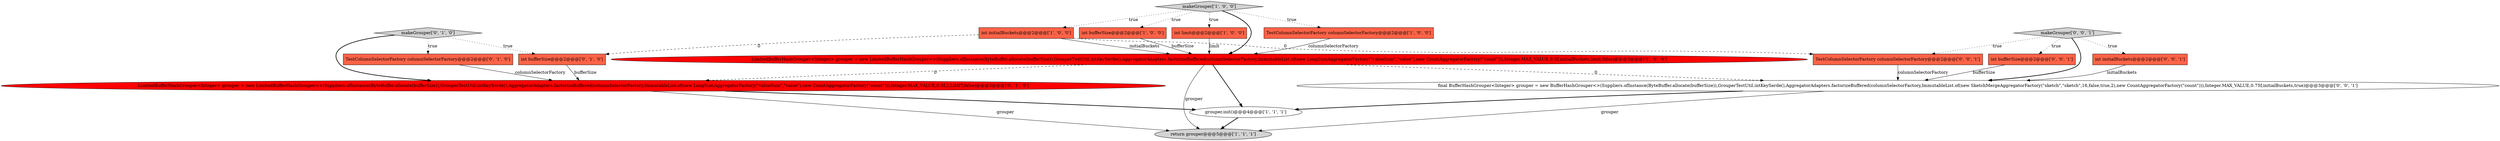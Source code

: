 digraph {
12 [style = filled, label = "int bufferSize@@@2@@@['0', '0', '1']", fillcolor = tomato, shape = box image = "AAA0AAABBB3BBB"];
15 [style = filled, label = "TestColumnSelectorFactory columnSelectorFactory@@@2@@@['0', '0', '1']", fillcolor = tomato, shape = box image = "AAA0AAABBB3BBB"];
8 [style = filled, label = "LimitedBufferHashGrouper<Integer> grouper = new LimitedBufferHashGrouper<>(Suppliers.ofInstance(ByteBuffer.allocate(bufferSize)),GrouperTestUtil.intKeySerde(),AggregatorAdapters.factorizeBuffered(columnSelectorFactory,ImmutableList.of(new LongSumAggregatorFactory(\"valueSum\",\"value\"),new CountAggregatorFactory(\"count\"))),Integer.MAX_VALUE,0.5f,2,LIMIT,false)@@@3@@@['0', '1', '0']", fillcolor = red, shape = ellipse image = "AAA1AAABBB2BBB"];
16 [style = filled, label = "makeGrouper['0', '0', '1']", fillcolor = lightgray, shape = diamond image = "AAA0AAABBB3BBB"];
1 [style = filled, label = "return grouper@@@5@@@['1', '1', '1']", fillcolor = lightgray, shape = ellipse image = "AAA0AAABBB1BBB"];
13 [style = filled, label = "final BufferHashGrouper<Integer> grouper = new BufferHashGrouper<>(Suppliers.ofInstance(ByteBuffer.allocate(bufferSize)),GrouperTestUtil.intKeySerde(),AggregatorAdapters.factorizeBuffered(columnSelectorFactory,ImmutableList.of(new SketchMergeAggregatorFactory(\"sketch\",\"sketch\",16,false,true,2),new CountAggregatorFactory(\"count\"))),Integer.MAX_VALUE,0.75f,initialBuckets,true)@@@3@@@['0', '0', '1']", fillcolor = white, shape = ellipse image = "AAA0AAABBB3BBB"];
0 [style = filled, label = "int limit@@@2@@@['1', '0', '0']", fillcolor = tomato, shape = box image = "AAA0AAABBB1BBB"];
2 [style = filled, label = "TestColumnSelectorFactory columnSelectorFactory@@@2@@@['1', '0', '0']", fillcolor = tomato, shape = box image = "AAA0AAABBB1BBB"];
6 [style = filled, label = "int initialBuckets@@@2@@@['1', '0', '0']", fillcolor = tomato, shape = box image = "AAA1AAABBB1BBB"];
3 [style = filled, label = "int bufferSize@@@2@@@['1', '0', '0']", fillcolor = tomato, shape = box image = "AAA0AAABBB1BBB"];
4 [style = filled, label = "grouper.init()@@@4@@@['1', '1', '1']", fillcolor = white, shape = ellipse image = "AAA0AAABBB1BBB"];
5 [style = filled, label = "LimitedBufferHashGrouper<Integer> grouper = new LimitedBufferHashGrouper<>(Suppliers.ofInstance(ByteBuffer.allocate(bufferSize)),GrouperTestUtil.intKeySerde(),AggregatorAdapters.factorizeBuffered(columnSelectorFactory,ImmutableList.of(new LongSumAggregatorFactory(\"valueSum\",\"value\"),new CountAggregatorFactory(\"count\"))),Integer.MAX_VALUE,0.5f,initialBuckets,limit,false)@@@3@@@['1', '0', '0']", fillcolor = red, shape = ellipse image = "AAA1AAABBB1BBB"];
7 [style = filled, label = "makeGrouper['1', '0', '0']", fillcolor = lightgray, shape = diamond image = "AAA0AAABBB1BBB"];
9 [style = filled, label = "TestColumnSelectorFactory columnSelectorFactory@@@2@@@['0', '1', '0']", fillcolor = tomato, shape = box image = "AAA0AAABBB2BBB"];
11 [style = filled, label = "int bufferSize@@@2@@@['0', '1', '0']", fillcolor = tomato, shape = box image = "AAA1AAABBB2BBB"];
10 [style = filled, label = "makeGrouper['0', '1', '0']", fillcolor = lightgray, shape = diamond image = "AAA0AAABBB2BBB"];
14 [style = filled, label = "int initialBuckets@@@2@@@['0', '0', '1']", fillcolor = tomato, shape = box image = "AAA0AAABBB3BBB"];
5->13 [style = dashed, label="0"];
7->2 [style = dotted, label="true"];
14->13 [style = solid, label="initialBuckets"];
7->6 [style = dotted, label="true"];
16->13 [style = bold, label=""];
9->8 [style = solid, label="columnSelectorFactory"];
16->12 [style = dotted, label="true"];
12->13 [style = solid, label="bufferSize"];
6->11 [style = dashed, label="0"];
6->5 [style = solid, label="initialBuckets"];
7->0 [style = dotted, label="true"];
10->9 [style = dotted, label="true"];
0->5 [style = solid, label="limit"];
8->1 [style = solid, label="grouper"];
7->5 [style = bold, label=""];
10->8 [style = bold, label=""];
10->11 [style = dotted, label="true"];
7->3 [style = dotted, label="true"];
6->15 [style = dashed, label="0"];
13->1 [style = solid, label="grouper"];
5->4 [style = bold, label=""];
16->14 [style = dotted, label="true"];
5->8 [style = dashed, label="0"];
3->5 [style = solid, label="bufferSize"];
4->1 [style = bold, label=""];
15->13 [style = solid, label="columnSelectorFactory"];
8->4 [style = bold, label=""];
5->1 [style = solid, label="grouper"];
11->8 [style = solid, label="bufferSize"];
2->5 [style = solid, label="columnSelectorFactory"];
16->15 [style = dotted, label="true"];
13->4 [style = bold, label=""];
}
